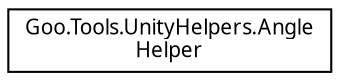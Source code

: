 digraph "Graphical Class Hierarchy"
{
 // LATEX_PDF_SIZE
  edge [fontname="Calibrii",fontsize="10",labelfontname="Calibrii",labelfontsize="10"];
  node [fontname="Calibrii",fontsize="10",shape=record];
  rankdir="LR";
  Node0 [label="Goo.Tools.UnityHelpers.Angle\lHelper",height=0.2,width=0.4,color="black", fillcolor="white", style="filled",URL="$d2/d2e/classGoo_1_1Tools_1_1UnityHelpers_1_1AngleHelper.html",tooltip=" "];
}
